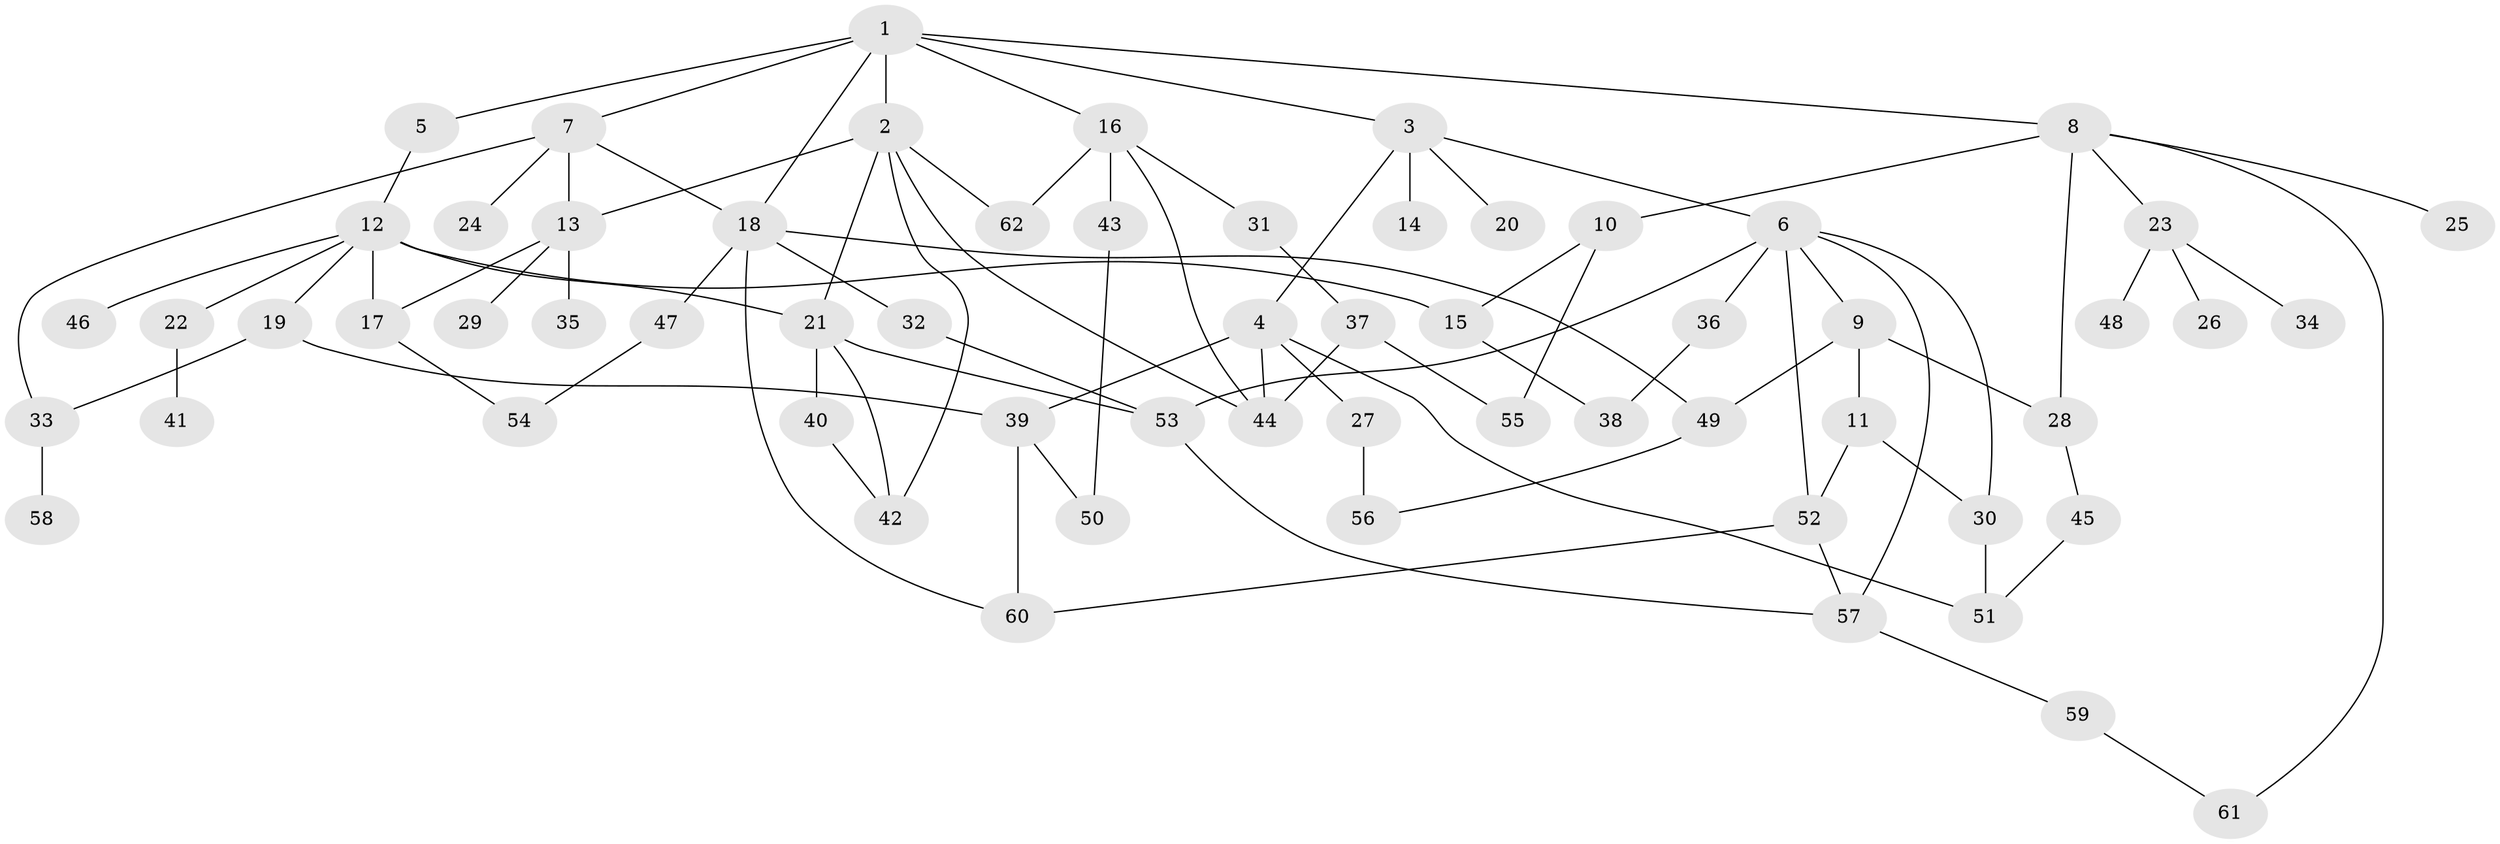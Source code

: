 // Generated by graph-tools (version 1.1) at 2025/34/03/09/25 02:34:23]
// undirected, 62 vertices, 92 edges
graph export_dot {
graph [start="1"]
  node [color=gray90,style=filled];
  1;
  2;
  3;
  4;
  5;
  6;
  7;
  8;
  9;
  10;
  11;
  12;
  13;
  14;
  15;
  16;
  17;
  18;
  19;
  20;
  21;
  22;
  23;
  24;
  25;
  26;
  27;
  28;
  29;
  30;
  31;
  32;
  33;
  34;
  35;
  36;
  37;
  38;
  39;
  40;
  41;
  42;
  43;
  44;
  45;
  46;
  47;
  48;
  49;
  50;
  51;
  52;
  53;
  54;
  55;
  56;
  57;
  58;
  59;
  60;
  61;
  62;
  1 -- 2;
  1 -- 3;
  1 -- 5;
  1 -- 7;
  1 -- 8;
  1 -- 16;
  1 -- 18;
  2 -- 13;
  2 -- 21;
  2 -- 42;
  2 -- 62;
  2 -- 44;
  3 -- 4;
  3 -- 6;
  3 -- 14;
  3 -- 20;
  4 -- 27;
  4 -- 39;
  4 -- 44;
  4 -- 51;
  5 -- 12;
  6 -- 9;
  6 -- 36;
  6 -- 30;
  6 -- 52;
  6 -- 57;
  6 -- 53;
  7 -- 24;
  7 -- 18;
  7 -- 13;
  7 -- 33;
  8 -- 10;
  8 -- 23;
  8 -- 25;
  8 -- 61;
  8 -- 28;
  9 -- 11;
  9 -- 28;
  9 -- 49;
  10 -- 15;
  10 -- 55;
  11 -- 30;
  11 -- 52;
  12 -- 19;
  12 -- 22;
  12 -- 46;
  12 -- 21;
  12 -- 15;
  12 -- 17;
  13 -- 17;
  13 -- 29;
  13 -- 35;
  15 -- 38;
  16 -- 31;
  16 -- 43;
  16 -- 62;
  16 -- 44;
  17 -- 54;
  18 -- 32;
  18 -- 47;
  18 -- 49;
  18 -- 60;
  19 -- 33;
  19 -- 39;
  21 -- 40;
  21 -- 53;
  21 -- 42;
  22 -- 41;
  23 -- 26;
  23 -- 34;
  23 -- 48;
  27 -- 56;
  28 -- 45;
  30 -- 51;
  31 -- 37;
  32 -- 53;
  33 -- 58;
  36 -- 38;
  37 -- 44;
  37 -- 55;
  39 -- 50;
  39 -- 60;
  40 -- 42;
  43 -- 50;
  45 -- 51;
  47 -- 54;
  49 -- 56;
  52 -- 57;
  52 -- 60;
  53 -- 57;
  57 -- 59;
  59 -- 61;
}
